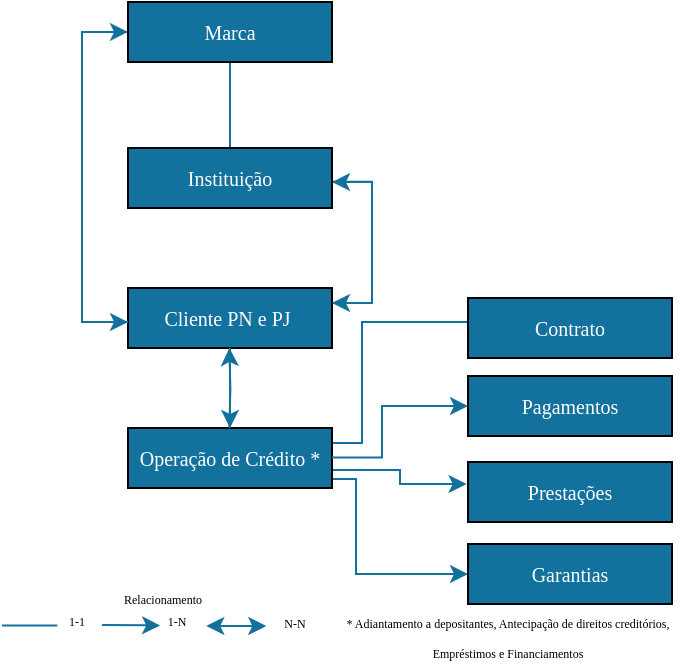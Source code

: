 <mxfile version="14.4.2" type="device"><diagram id="pwx9f-JPc5i2mSrcDJkJ" name="Accounts - Balance"><mxGraphModel dx="472" dy="1398" grid="1" gridSize="10" guides="1" tooltips="1" connect="1" arrows="0" fold="1" page="1" pageScale="1" pageWidth="827" pageHeight="1169" math="0" shadow="0"><root><mxCell id="0"/><mxCell id="1" parent="0"/><mxCell id="naoJKoiSdpw24LgUZHZB-2" value="" style="rounded=0;whiteSpace=wrap;html=1;" parent="1" vertex="1"><mxGeometry x="129" y="-1007" width="30" height="10" as="geometry"/></mxCell><mxCell id="JKPyTfWwDAtOU1uIM3uU-5" value="" style="rounded=0;whiteSpace=wrap;html=1;" parent="1" vertex="1"><mxGeometry x="274" y="-942" width="30" height="20" as="geometry"/></mxCell><mxCell id="JKPyTfWwDAtOU1uIM3uU-6" style="edgeStyle=orthogonalEdgeStyle;rounded=0;orthogonalLoop=1;jettySize=auto;html=1;exitX=1;exitY=0.25;exitDx=0;exitDy=0;entryX=1;entryY=0.433;entryDx=0;entryDy=0;entryPerimeter=0;strokeColor=#13719E;" parent="1" source="3X2GgIw8dlf1CgqaEYxp-2" target="3X2GgIw8dlf1CgqaEYxp-5" edge="1"><mxGeometry relative="1" as="geometry"/></mxCell><mxCell id="3X2GgIw8dlf1CgqaEYxp-2" value="&lt;font face=&quot;Verdana&quot; style=&quot;font-size: 10px&quot; color=&quot;#ffffff&quot;&gt;Cliente PN e PJ&amp;nbsp;&lt;/font&gt;" style="rounded=0;whiteSpace=wrap;html=1;fillColor=#13719E;strokeColor=#000000;flipV=1;" parent="1" vertex="1"><mxGeometry x="93" y="-947" width="102" height="30" as="geometry"/></mxCell><mxCell id="3X2GgIw8dlf1CgqaEYxp-3" style="edgeStyle=orthogonalEdgeStyle;rounded=0;orthogonalLoop=1;jettySize=auto;html=1;exitX=0.5;exitY=1;exitDx=0;exitDy=0;" parent="1" source="3X2GgIw8dlf1CgqaEYxp-2" target="3X2GgIw8dlf1CgqaEYxp-2" edge="1"><mxGeometry relative="1" as="geometry"/></mxCell><mxCell id="3X2GgIw8dlf1CgqaEYxp-19" value="" style="edgeStyle=orthogonalEdgeStyle;rounded=0;orthogonalLoop=1;jettySize=auto;html=1;strokeColor=#13719E;exitX=0.5;exitY=1;exitDx=0;exitDy=0;entryX=0.5;entryY=0;entryDx=0;entryDy=0;" parent="1" source="3X2GgIw8dlf1CgqaEYxp-4" target="naoJKoiSdpw24LgUZHZB-2" edge="1"><mxGeometry relative="1" as="geometry"><mxPoint x="307" y="-1007" as="targetPoint"/></mxGeometry></mxCell><mxCell id="JKPyTfWwDAtOU1uIM3uU-8" style="edgeStyle=orthogonalEdgeStyle;rounded=0;orthogonalLoop=1;jettySize=auto;html=1;exitX=0;exitY=0.5;exitDx=0;exitDy=0;entryX=0;entryY=0.433;entryDx=0;entryDy=0;entryPerimeter=0;strokeColor=#13719E;" parent="1" source="3X2GgIw8dlf1CgqaEYxp-4" target="3X2GgIw8dlf1CgqaEYxp-2" edge="1"><mxGeometry relative="1" as="geometry"><Array as="points"><mxPoint x="70" y="-1075"/><mxPoint x="70" y="-930"/></Array></mxGeometry></mxCell><mxCell id="3X2GgIw8dlf1CgqaEYxp-4" value="&lt;font face=&quot;Verdana&quot; style=&quot;font-size: 10px&quot; color=&quot;#ffffff&quot;&gt;Marca&lt;/font&gt;" style="rounded=0;whiteSpace=wrap;html=1;fillColor=#13719E;strokeColor=#000000;flipV=1;" parent="1" vertex="1"><mxGeometry x="93" y="-1090" width="102" height="30" as="geometry"/></mxCell><mxCell id="ZCB3pmoDqQselHCmMfQO-12" style="edgeStyle=orthogonalEdgeStyle;rounded=0;orthogonalLoop=1;jettySize=auto;html=1;strokeColor=#13719E;entryX=0.003;entryY=0.408;entryDx=0;entryDy=0;entryPerimeter=0;" parent="1" edge="1"><mxGeometry relative="1" as="geometry"><mxPoint x="195" y="-856" as="sourcePoint"/><mxPoint x="262.306" y="-848.76" as="targetPoint"/><Array as="points"><mxPoint x="229" y="-856"/><mxPoint x="229" y="-849"/><mxPoint x="262" y="-849"/></Array></mxGeometry></mxCell><mxCell id="ZCB3pmoDqQselHCmMfQO-13" style="edgeStyle=orthogonalEdgeStyle;rounded=0;orthogonalLoop=1;jettySize=auto;html=1;exitX=1;exitY=0.75;exitDx=0;exitDy=0;strokeColor=#13719E;entryX=0;entryY=0.5;entryDx=0;entryDy=0;" parent="1" target="ZCB3pmoDqQselHCmMfQO-8" edge="1"><mxGeometry relative="1" as="geometry"><mxPoint x="260" y="-810" as="targetPoint"/><Array as="points"><mxPoint x="207" y="-851"/><mxPoint x="207" y="-804"/></Array><mxPoint x="195" y="-851.5" as="sourcePoint"/></mxGeometry></mxCell><mxCell id="JKPyTfWwDAtOU1uIM3uU-4" style="edgeStyle=orthogonalEdgeStyle;rounded=0;orthogonalLoop=1;jettySize=auto;html=1;exitX=1;exitY=0.25;exitDx=0;exitDy=0;entryX=0;entryY=0.5;entryDx=0;entryDy=0;strokeColor=#13719E;" parent="1" source="3X2GgIw8dlf1CgqaEYxp-7" target="JKPyTfWwDAtOU1uIM3uU-5" edge="1"><mxGeometry relative="1" as="geometry"><Array as="points"><mxPoint x="210" y="-869"/><mxPoint x="210" y="-930"/><mxPoint x="274" y="-930"/></Array></mxGeometry></mxCell><mxCell id="3X2GgIw8dlf1CgqaEYxp-7" value="&lt;font face=&quot;Verdana&quot; style=&quot;font-size: 10px&quot; color=&quot;#ffffff&quot;&gt;Operação de Crédito *&lt;/font&gt;" style="rounded=0;whiteSpace=wrap;html=1;fillColor=#13719E;strokeColor=#000000;" parent="1" vertex="1"><mxGeometry x="93" y="-877" width="102" height="30" as="geometry"/></mxCell><mxCell id="3X2GgIw8dlf1CgqaEYxp-11" value="&lt;font face=&quot;Verdana&quot; style=&quot;font-size: 10px&quot; color=&quot;#ffffff&quot;&gt;Pagamentos&lt;/font&gt;" style="rounded=0;whiteSpace=wrap;html=1;fillColor=#13719E;strokeColor=#000000;" parent="1" vertex="1"><mxGeometry x="263" y="-903" width="102" height="30" as="geometry"/></mxCell><mxCell id="3X2GgIw8dlf1CgqaEYxp-12" value="&lt;font face=&quot;Verdana&quot; style=&quot;font-size: 10px&quot; color=&quot;#ffffff&quot;&gt;Prestações&lt;/font&gt;" style="rounded=0;whiteSpace=wrap;html=1;fillColor=#13719E;strokeColor=#000000;" parent="1" vertex="1"><mxGeometry x="263" y="-860" width="102" height="30" as="geometry"/></mxCell><mxCell id="3X2GgIw8dlf1CgqaEYxp-36" style="edgeStyle=orthogonalEdgeStyle;rounded=0;orthogonalLoop=1;jettySize=auto;html=1;exitX=0.5;exitY=1;exitDx=0;exitDy=0;strokeColor=#13719E;entryX=0.5;entryY=0;entryDx=0;entryDy=0;" parent="1" source="3X2GgIw8dlf1CgqaEYxp-2" target="3X2GgIw8dlf1CgqaEYxp-7" edge="1"><mxGeometry relative="1" as="geometry"><mxPoint x="154" y="-912" as="sourcePoint"/><mxPoint x="218" y="-867" as="targetPoint"/></mxGeometry></mxCell><mxCell id="ZCB3pmoDqQselHCmMfQO-8" value="&lt;font face=&quot;Verdana&quot; style=&quot;font-size: 10px&quot; color=&quot;#ffffff&quot;&gt;Garantias&lt;/font&gt;" style="rounded=0;whiteSpace=wrap;html=1;fillColor=#13719E;strokeColor=#000000;" parent="1" vertex="1"><mxGeometry x="263" y="-819" width="102" height="30" as="geometry"/></mxCell><mxCell id="YHAe5XdSOMwq2ktmG9NO-1" value="&lt;font face=&quot;Verdana&quot; style=&quot;font-size: 6px&quot;&gt;* Adiantamento a depositantes, Antecipação de direitos creditórios, Empréstimos e Financiamentos&lt;/font&gt;" style="text;html=1;strokeColor=none;fillColor=none;align=center;verticalAlign=middle;whiteSpace=wrap;rounded=0;container=0;" parent="1" vertex="1"><mxGeometry x="195" y="-789" width="176" height="30" as="geometry"/></mxCell><mxCell id="QhpCyp21G1v2p8LqrgF2-6" value="" style="group" parent="1" vertex="1" connectable="0"><mxGeometry x="30.004" y="-806" width="210.996" height="35" as="geometry"/></mxCell><mxCell id="QhpCyp21G1v2p8LqrgF2-1" value="" style="endArrow=classic;startArrow=classic;html=1;strokeColor=#13719E;" parent="QhpCyp21G1v2p8LqrgF2-6" edge="1"><mxGeometry width="50" height="50" relative="1" as="geometry"><mxPoint x="102.136" y="28.0" as="sourcePoint"/><mxPoint x="132.136" y="28.0" as="targetPoint"/></mxGeometry></mxCell><mxCell id="QhpCyp21G1v2p8LqrgF2-2" value="&lt;font face=&quot;Verdana&quot; style=&quot;font-size: 6px&quot;&gt;N-N&lt;/font&gt;" style="text;html=1;align=center;verticalAlign=middle;resizable=0;points=[];autosize=1;" parent="QhpCyp21G1v2p8LqrgF2-6" vertex="1"><mxGeometry x="130.996" y="15" width="30" height="20" as="geometry"/></mxCell><mxCell id="3X2GgIw8dlf1CgqaEYxp-74" value="" style="endArrow=classic;html=1;strokeColor=#13719E;" parent="QhpCyp21G1v2p8LqrgF2-6" edge="1"><mxGeometry x="-20.434" y="-11" width="69.079" height="62.5" as="geometry"><mxPoint x="50.026" y="27.438" as="sourcePoint"/><mxPoint x="79.039" y="27.75" as="targetPoint"/><Array as="points"/></mxGeometry></mxCell><mxCell id="3X2GgIw8dlf1CgqaEYxp-75" value="" style="endArrow=none;html=1;strokeColor=#13719E;" parent="QhpCyp21G1v2p8LqrgF2-6" edge="1"><mxGeometry x="-2.763" y="-11" width="69.079" height="62.5" as="geometry"><mxPoint y="27.75" as="sourcePoint"/><mxPoint x="27.632" y="27.75" as="targetPoint"/></mxGeometry></mxCell><mxCell id="3X2GgIw8dlf1CgqaEYxp-81" value="&lt;font face=&quot;Verdana&quot; style=&quot;font-size: 6px&quot;&gt;1-1&lt;/font&gt;" style="text;html=1;align=center;verticalAlign=middle;resizable=0;points=[];autosize=1;container=0;" parent="QhpCyp21G1v2p8LqrgF2-6" vertex="1"><mxGeometry x="22.105" y="14" width="30" height="20" as="geometry"/></mxCell><mxCell id="3X2GgIw8dlf1CgqaEYxp-85" value="&lt;font face=&quot;Verdana&quot; style=&quot;font-size: 6px&quot;&gt;Relacionamento&lt;/font&gt;" style="text;html=1;strokeColor=none;fillColor=none;align=center;verticalAlign=middle;whiteSpace=wrap;rounded=0;container=0;" parent="QhpCyp21G1v2p8LqrgF2-6" vertex="1"><mxGeometry x="1" width="159" height="25" as="geometry"/></mxCell><mxCell id="3X2GgIw8dlf1CgqaEYxp-87" value="&lt;font face=&quot;Verdana&quot; style=&quot;font-size: 6px&quot;&gt;1-N&lt;/font&gt;" style="text;html=1;align=center;verticalAlign=middle;resizable=0;points=[];autosize=1;container=0;" parent="QhpCyp21G1v2p8LqrgF2-6" vertex="1"><mxGeometry x="72.132" y="14" width="30" height="20" as="geometry"/></mxCell><mxCell id="3X2GgIw8dlf1CgqaEYxp-10" value="&lt;font face=&quot;Verdana&quot; style=&quot;font-size: 10px&quot; color=&quot;#ffffff&quot;&gt;Contrato&lt;/font&gt;" style="rounded=0;whiteSpace=wrap;html=1;fillColor=#13719E;strokeColor=#000000;" parent="1" vertex="1"><mxGeometry x="263" y="-942" width="102" height="30" as="geometry"/></mxCell><mxCell id="JKPyTfWwDAtOU1uIM3uU-3" style="edgeStyle=orthogonalEdgeStyle;rounded=0;orthogonalLoop=1;jettySize=auto;html=1;strokeColor=#13719E;entryX=0;entryY=0.5;entryDx=0;entryDy=0;" parent="1" target="3X2GgIw8dlf1CgqaEYxp-11" edge="1"><mxGeometry relative="1" as="geometry"><mxPoint x="195" y="-862.24" as="sourcePoint"/><mxPoint x="220" y="-882" as="targetPoint"/><Array as="points"><mxPoint x="220" y="-862"/><mxPoint x="220" y="-888"/></Array></mxGeometry></mxCell><mxCell id="JKPyTfWwDAtOU1uIM3uU-7" style="edgeStyle=orthogonalEdgeStyle;rounded=0;orthogonalLoop=1;jettySize=auto;html=1;exitX=0.997;exitY=0.436;exitDx=0;exitDy=0;entryX=0.997;entryY=0.436;entryDx=0;entryDy=0;strokeColor=#13719E;entryPerimeter=0;exitPerimeter=0;" parent="1" edge="1"><mxGeometry relative="1" as="geometry"><mxPoint x="172.694" y="-1000.08" as="sourcePoint"/><mxPoint x="195" y="-939.5" as="targetPoint"/><Array as="points"><mxPoint x="215" y="-1000"/><mxPoint x="215" y="-939"/></Array></mxGeometry></mxCell><mxCell id="3X2GgIw8dlf1CgqaEYxp-5" value="&lt;font face=&quot;Verdana&quot; style=&quot;font-size: 10px&quot; color=&quot;#ffffff&quot;&gt;Instituição&lt;/font&gt;" style="rounded=0;whiteSpace=wrap;html=1;fillColor=#13719E;strokeColor=#000000;flipV=1;" parent="1" vertex="1"><mxGeometry x="93" y="-1017" width="102" height="30" as="geometry"/></mxCell><mxCell id="JKPyTfWwDAtOU1uIM3uU-9" style="edgeStyle=orthogonalEdgeStyle;rounded=0;orthogonalLoop=1;jettySize=auto;html=1;exitX=0;exitY=0.5;exitDx=0;exitDy=0;entryX=0;entryY=0.433;entryDx=0;entryDy=0;entryPerimeter=0;strokeColor=#13719E;" parent="1" edge="1"><mxGeometry relative="1" as="geometry"><mxPoint x="93" y="-930" as="sourcePoint"/><mxPoint x="93" y="-1075.01" as="targetPoint"/><Array as="points"><mxPoint x="70" y="-930.01"/><mxPoint x="70" y="-1075.01"/></Array></mxGeometry></mxCell><mxCell id="JKPyTfWwDAtOU1uIM3uU-10" style="edgeStyle=orthogonalEdgeStyle;rounded=0;orthogonalLoop=1;jettySize=auto;html=1;exitX=0.5;exitY=1;exitDx=0;exitDy=0;strokeColor=#13719E;entryX=0.5;entryY=0;entryDx=0;entryDy=0;" parent="1" edge="1"><mxGeometry relative="1" as="geometry"><mxPoint x="143.67" y="-877" as="sourcePoint"/><mxPoint x="143.67" y="-917" as="targetPoint"/></mxGeometry></mxCell></root></mxGraphModel></diagram></mxfile>